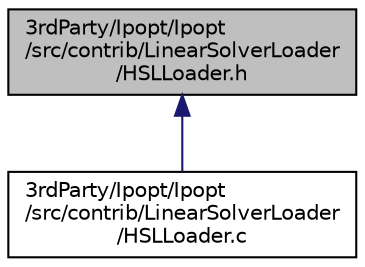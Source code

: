 digraph "3rdParty/Ipopt/Ipopt/src/contrib/LinearSolverLoader/HSLLoader.h"
{
  edge [fontname="Helvetica",fontsize="10",labelfontname="Helvetica",labelfontsize="10"];
  node [fontname="Helvetica",fontsize="10",shape=record];
  Node2 [label="3rdParty/Ipopt/Ipopt\l/src/contrib/LinearSolverLoader\l/HSLLoader.h",height=0.2,width=0.4,color="black", fillcolor="grey75", style="filled", fontcolor="black"];
  Node2 -> Node3 [dir="back",color="midnightblue",fontsize="10",style="solid",fontname="Helvetica"];
  Node3 [label="3rdParty/Ipopt/Ipopt\l/src/contrib/LinearSolverLoader\l/HSLLoader.c",height=0.2,width=0.4,color="black", fillcolor="white", style="filled",URL="$dc/d8b/_h_s_l_loader_8c.html"];
}
